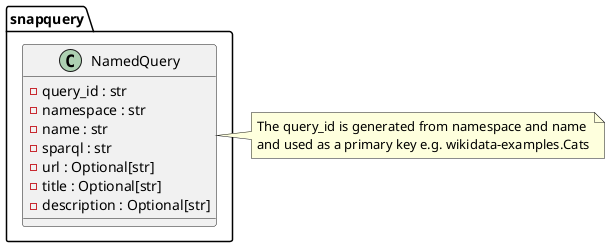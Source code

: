 @startuml
package snapquery {
    class NamedQuery {
        - query_id : str 
        - namespace : str
        - name : str
        - sparql : str
        - url : Optional[str]
        - title : Optional[str]
        - description : Optional[str]
    }
}

note right of NamedQuery
  The query_id is generated from namespace and name
  and used as a primary key e.g. wikidata-examples.Cats
end note
@enduml
